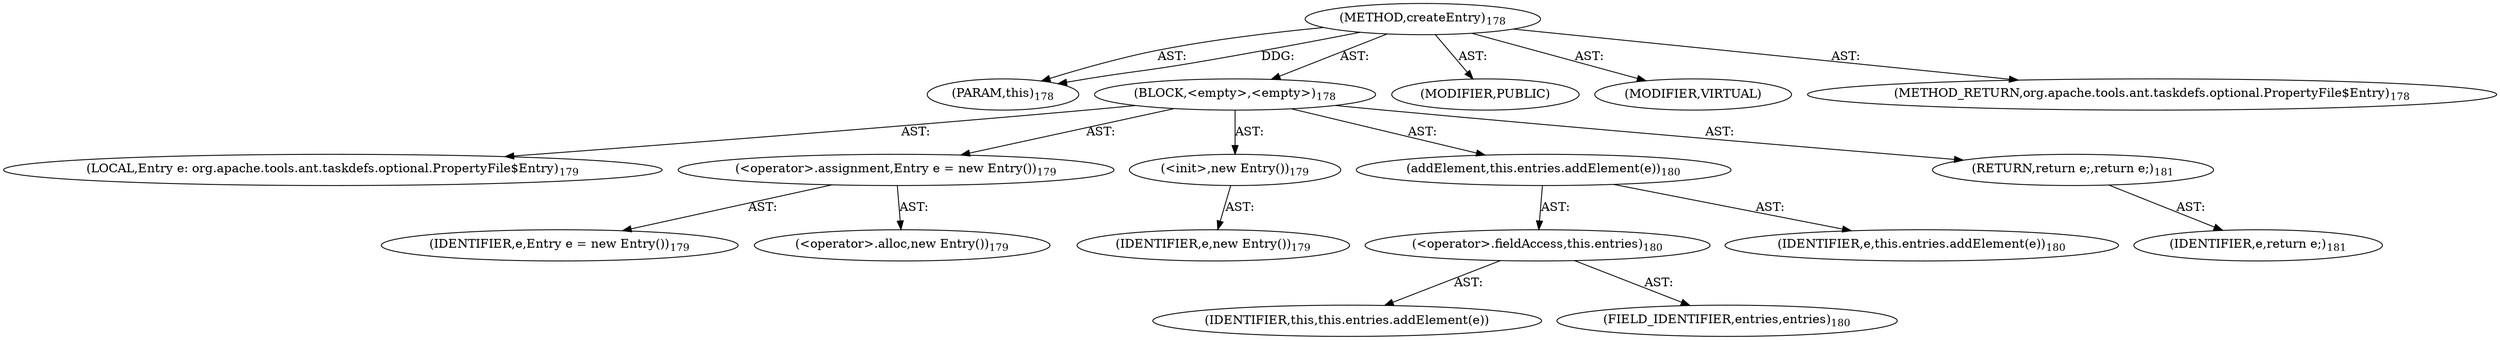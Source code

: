 digraph "createEntry" {  
"111669149697" [label = <(METHOD,createEntry)<SUB>178</SUB>> ]
"115964117007" [label = <(PARAM,this)<SUB>178</SUB>> ]
"25769803777" [label = <(BLOCK,&lt;empty&gt;,&lt;empty&gt;)<SUB>178</SUB>> ]
"94489280512" [label = <(LOCAL,Entry e: org.apache.tools.ant.taskdefs.optional.PropertyFile$Entry)<SUB>179</SUB>> ]
"30064771076" [label = <(&lt;operator&gt;.assignment,Entry e = new Entry())<SUB>179</SUB>> ]
"68719476761" [label = <(IDENTIFIER,e,Entry e = new Entry())<SUB>179</SUB>> ]
"30064771077" [label = <(&lt;operator&gt;.alloc,new Entry())<SUB>179</SUB>> ]
"30064771078" [label = <(&lt;init&gt;,new Entry())<SUB>179</SUB>> ]
"68719476762" [label = <(IDENTIFIER,e,new Entry())<SUB>179</SUB>> ]
"30064771079" [label = <(addElement,this.entries.addElement(e))<SUB>180</SUB>> ]
"30064771080" [label = <(&lt;operator&gt;.fieldAccess,this.entries)<SUB>180</SUB>> ]
"68719476763" [label = <(IDENTIFIER,this,this.entries.addElement(e))> ]
"55834574848" [label = <(FIELD_IDENTIFIER,entries,entries)<SUB>180</SUB>> ]
"68719476764" [label = <(IDENTIFIER,e,this.entries.addElement(e))<SUB>180</SUB>> ]
"146028888064" [label = <(RETURN,return e;,return e;)<SUB>181</SUB>> ]
"68719476765" [label = <(IDENTIFIER,e,return e;)<SUB>181</SUB>> ]
"133143986182" [label = <(MODIFIER,PUBLIC)> ]
"133143986183" [label = <(MODIFIER,VIRTUAL)> ]
"128849018881" [label = <(METHOD_RETURN,org.apache.tools.ant.taskdefs.optional.PropertyFile$Entry)<SUB>178</SUB>> ]
  "111669149697" -> "115964117007"  [ label = "AST: "] 
  "111669149697" -> "25769803777"  [ label = "AST: "] 
  "111669149697" -> "133143986182"  [ label = "AST: "] 
  "111669149697" -> "133143986183"  [ label = "AST: "] 
  "111669149697" -> "128849018881"  [ label = "AST: "] 
  "25769803777" -> "94489280512"  [ label = "AST: "] 
  "25769803777" -> "30064771076"  [ label = "AST: "] 
  "25769803777" -> "30064771078"  [ label = "AST: "] 
  "25769803777" -> "30064771079"  [ label = "AST: "] 
  "25769803777" -> "146028888064"  [ label = "AST: "] 
  "30064771076" -> "68719476761"  [ label = "AST: "] 
  "30064771076" -> "30064771077"  [ label = "AST: "] 
  "30064771078" -> "68719476762"  [ label = "AST: "] 
  "30064771079" -> "30064771080"  [ label = "AST: "] 
  "30064771079" -> "68719476764"  [ label = "AST: "] 
  "30064771080" -> "68719476763"  [ label = "AST: "] 
  "30064771080" -> "55834574848"  [ label = "AST: "] 
  "146028888064" -> "68719476765"  [ label = "AST: "] 
  "111669149697" -> "115964117007"  [ label = "DDG: "] 
}
